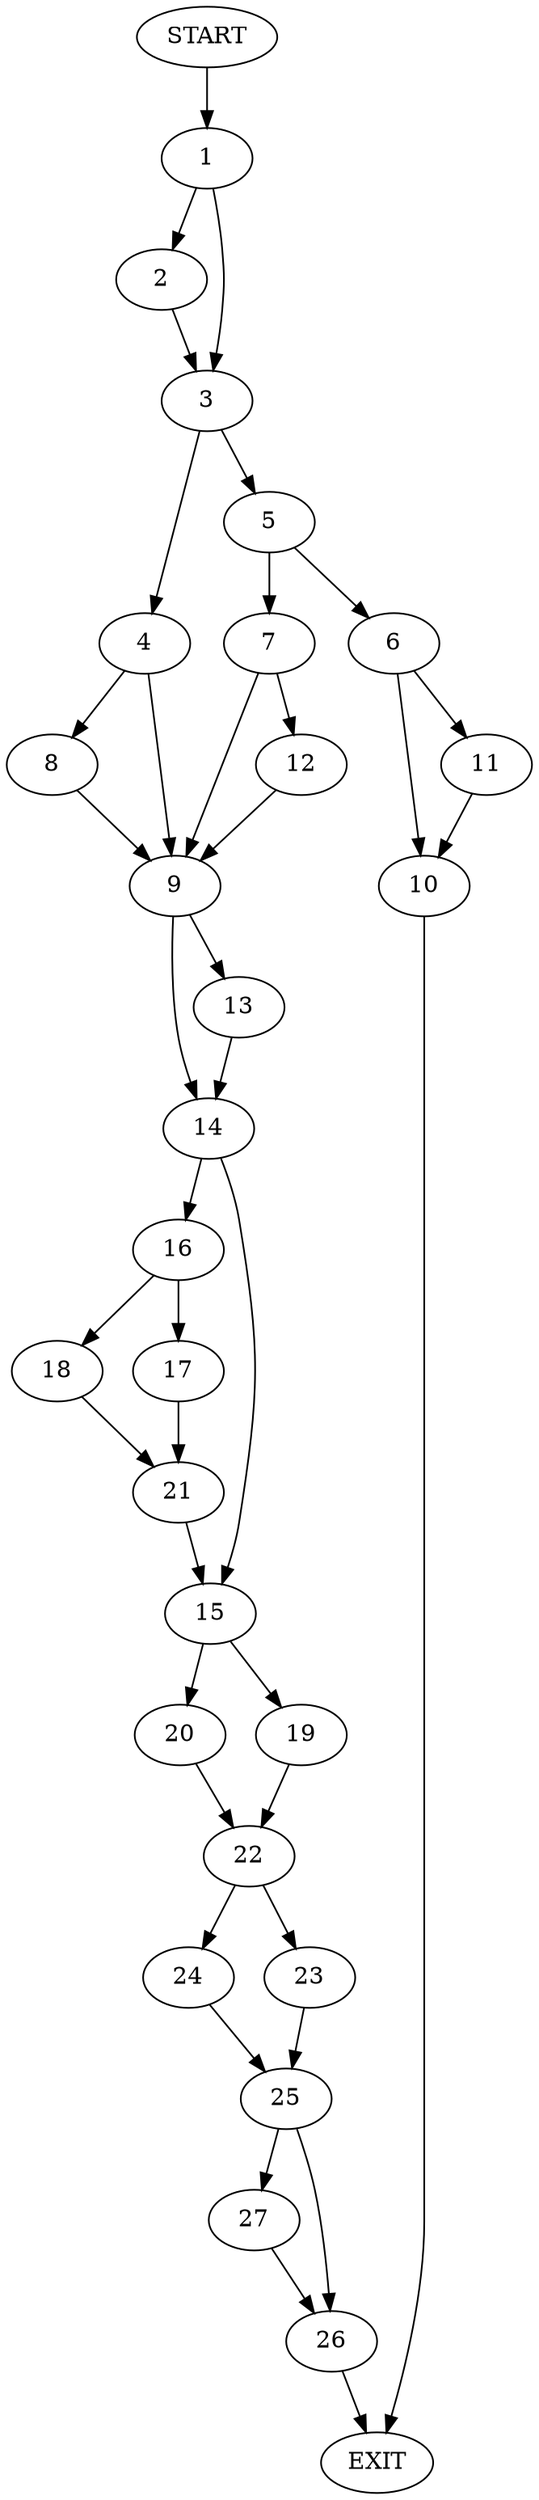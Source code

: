 digraph {
0 [label="START"]
28 [label="EXIT"]
0 -> 1
1 -> 2
1 -> 3
2 -> 3
3 -> 4
3 -> 5
5 -> 6
5 -> 7
4 -> 8
4 -> 9
6 -> 10
6 -> 11
7 -> 12
7 -> 9
11 -> 10
10 -> 28
12 -> 9
9 -> 13
9 -> 14
8 -> 9
14 -> 15
14 -> 16
13 -> 14
16 -> 17
16 -> 18
15 -> 19
15 -> 20
18 -> 21
17 -> 21
21 -> 15
19 -> 22
20 -> 22
22 -> 23
22 -> 24
23 -> 25
24 -> 25
25 -> 26
25 -> 27
27 -> 26
26 -> 28
}
